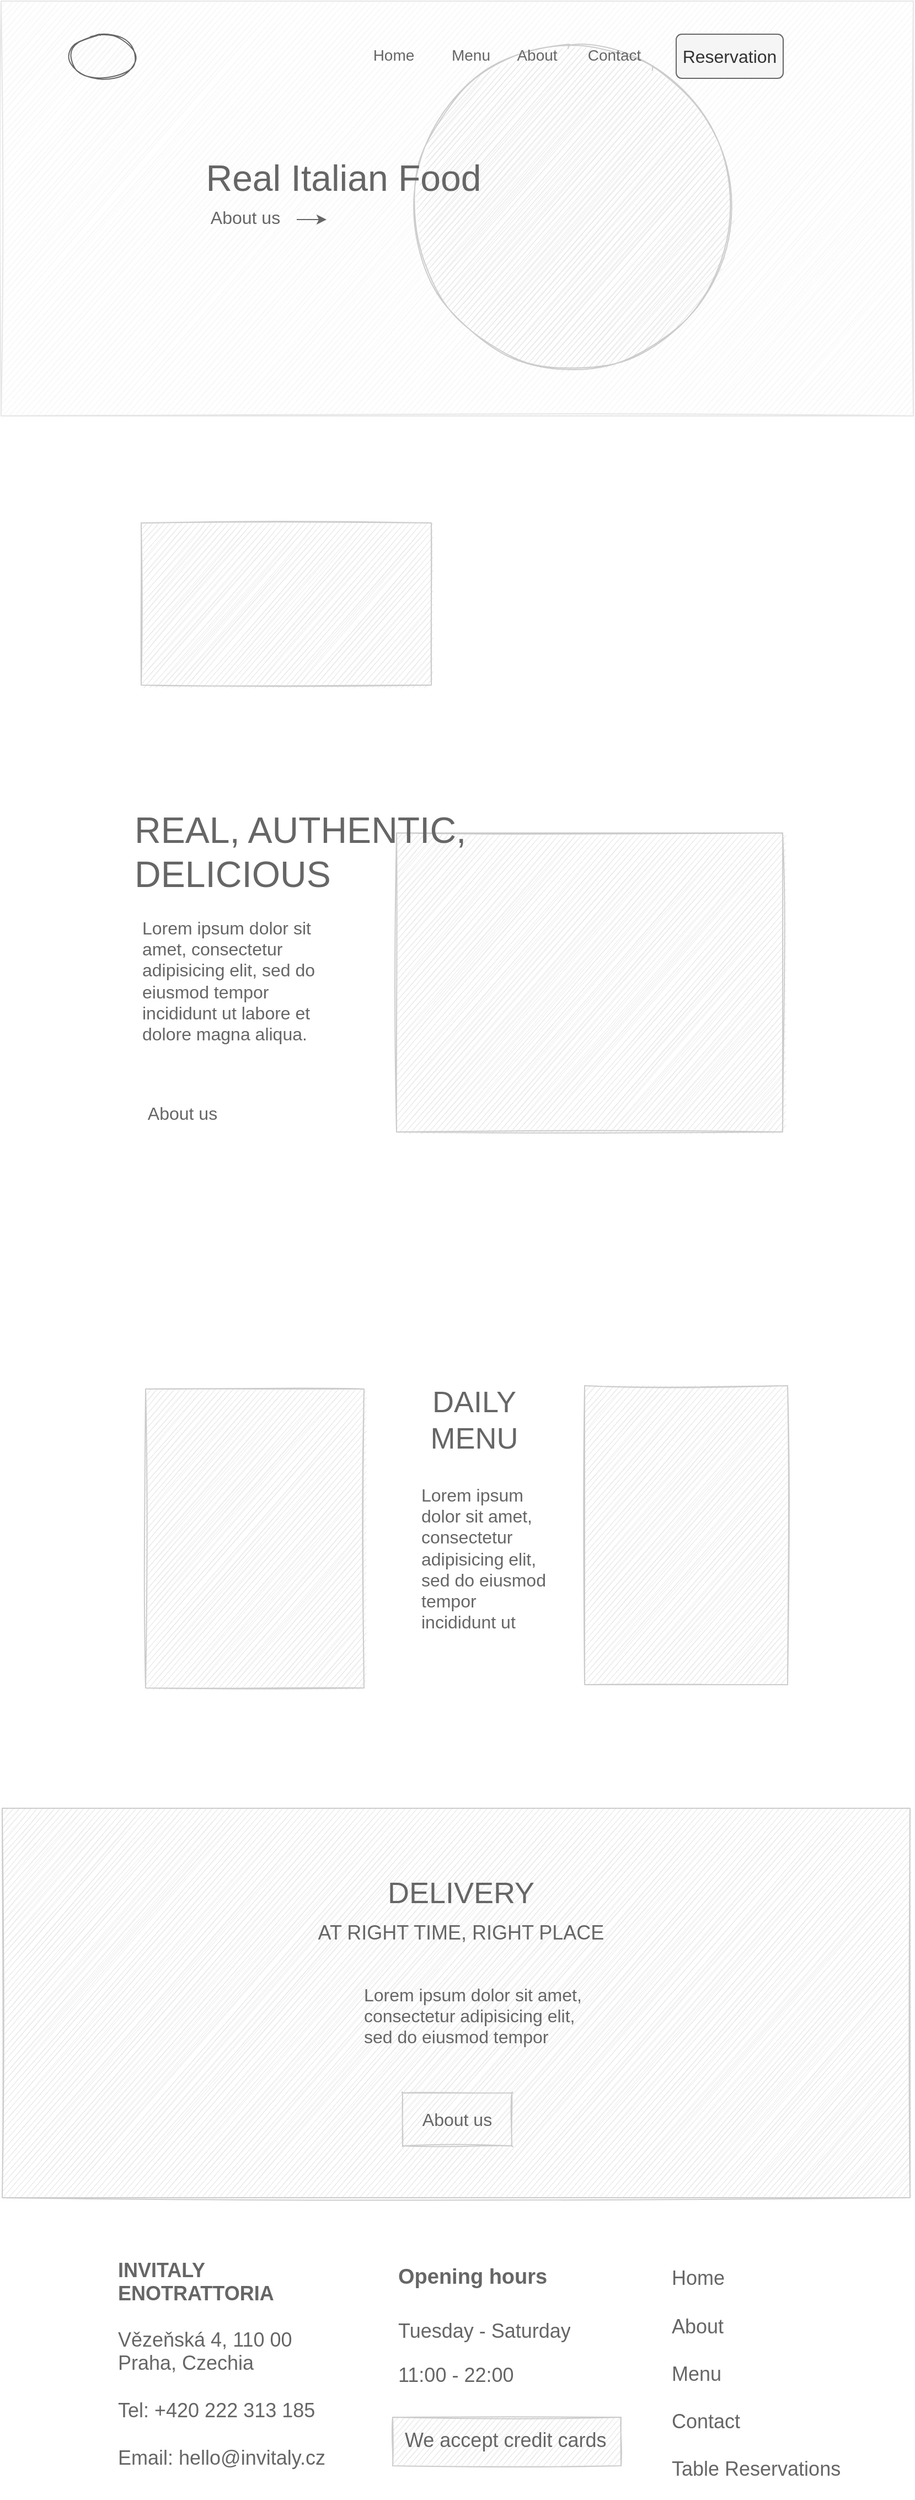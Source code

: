 <mxfile version="16.6.4" type="github">
  <diagram id="Q15n-7uTJWnTs2A8CEmc" name="Page-1">
    <mxGraphModel dx="1414" dy="836" grid="0" gridSize="10" guides="1" tooltips="1" connect="1" arrows="1" fold="1" page="1" pageScale="1" pageWidth="827" pageHeight="1169" math="0" shadow="0">
      <root>
        <mxCell id="0" />
        <mxCell id="1" parent="0" />
        <mxCell id="vj6-JH2qqLqlDhNem0CH-1" value="" style="rounded=0;whiteSpace=wrap;html=1;sketch=1;fillColor=#f5f5f5;fontColor=#333333;strokeColor=#E6E6E6;" vertex="1" parent="1">
          <mxGeometry width="827" height="376" as="geometry" />
        </mxCell>
        <mxCell id="vj6-JH2qqLqlDhNem0CH-2" value="" style="shape=image;html=1;verticalAlign=top;verticalLabelPosition=bottom;labelBackgroundColor=#ffffff;imageAspect=0;aspect=fixed;image=https://cdn4.iconfinder.com/data/icons/ionicons/512/icon-navicon-128.png;sketch=1;strokeColor=#E6E6E6;" vertex="1" parent="1">
          <mxGeometry x="730" y="30" width="33" height="33" as="geometry" />
        </mxCell>
        <mxCell id="vj6-JH2qqLqlDhNem0CH-13" value="" style="ellipse;whiteSpace=wrap;html=1;rounded=0;labelBackgroundColor=none;sketch=1;strokeColor=#CCCCCC;fillColor=#E6E6E6;fontColor=#333333;fillStyle=auto;" vertex="1" parent="1">
          <mxGeometry x="370" y="37" width="296" height="299" as="geometry" />
        </mxCell>
        <mxCell id="vj6-JH2qqLqlDhNem0CH-7" value="" style="group" vertex="1" connectable="0" parent="1">
          <mxGeometry x="316" y="33" width="280" height="30" as="geometry" />
        </mxCell>
        <mxCell id="vj6-JH2qqLqlDhNem0CH-3" value="Home" style="fillColor=none;strokeColor=none;fontSize=14;fontColor=#666666;sketch=1;" vertex="1" parent="vj6-JH2qqLqlDhNem0CH-7">
          <mxGeometry width="80" height="30" as="geometry" />
        </mxCell>
        <mxCell id="vj6-JH2qqLqlDhNem0CH-4" value="Menu" style="fillColor=none;strokeColor=none;fontSize=14;fontColor=#666666;sketch=1;" vertex="1" parent="vj6-JH2qqLqlDhNem0CH-7">
          <mxGeometry x="80" width="60" height="30" as="geometry" />
        </mxCell>
        <mxCell id="vj6-JH2qqLqlDhNem0CH-5" value="About" style="fillColor=none;strokeColor=none;fontSize=14;fontColor=#666666;sketch=1;" vertex="1" parent="vj6-JH2qqLqlDhNem0CH-7">
          <mxGeometry x="140" width="60" height="30" as="geometry" />
        </mxCell>
        <mxCell id="vj6-JH2qqLqlDhNem0CH-6" value="Contact" style="fillColor=none;strokeColor=none;fontSize=14;fontColor=#666666;sketch=1;" vertex="1" parent="vj6-JH2qqLqlDhNem0CH-7">
          <mxGeometry x="200" width="80" height="30" as="geometry" />
        </mxCell>
        <mxCell id="vj6-JH2qqLqlDhNem0CH-11" value="Reservation" style="html=1;shadow=0;dashed=0;shape=mxgraph.bootstrap.rrect;rSize=5;strokeColor=#666666;strokeWidth=1;fillColor=#f5f5f5;fontColor=#333333;whiteSpace=wrap;align=center;verticalAlign=middle;spacingLeft=0;fontStyle=0;fontSize=16;spacing=5;rounded=0;labelBackgroundColor=none;sketch=0;" vertex="1" parent="1">
          <mxGeometry x="612" y="30" width="97" height="40" as="geometry" />
        </mxCell>
        <mxCell id="vj6-JH2qqLqlDhNem0CH-12" value="" style="ellipse;whiteSpace=wrap;html=1;rounded=0;labelBackgroundColor=none;sketch=1;fontColor=#333333;strokeColor=#666666;fillColor=#f5f5f5;" vertex="1" parent="1">
          <mxGeometry x="61" y="30" width="61.5" height="41" as="geometry" />
        </mxCell>
        <mxCell id="vj6-JH2qqLqlDhNem0CH-14" value="Real Italian Food" style="text;html=1;strokeColor=none;fillColor=none;align=center;verticalAlign=middle;whiteSpace=wrap;rounded=0;labelBackgroundColor=none;sketch=1;fontColor=#666666;fontSize=33;" vertex="1" parent="1">
          <mxGeometry x="184" y="143" width="253" height="34" as="geometry" />
        </mxCell>
        <mxCell id="vj6-JH2qqLqlDhNem0CH-15" value="About us" style="text;html=1;strokeColor=none;fillColor=none;align=center;verticalAlign=middle;whiteSpace=wrap;rounded=0;labelBackgroundColor=none;sketch=1;fontSize=16;fontColor=#666666;" vertex="1" parent="1">
          <mxGeometry x="184" y="181" width="75" height="30" as="geometry" />
        </mxCell>
        <mxCell id="vj6-JH2qqLqlDhNem0CH-17" value="" style="endArrow=classic;html=1;rounded=0;fontSize=16;fontColor=#666666;endWidth=5.957;strokeColor=#666666;" edge="1" parent="1">
          <mxGeometry width="50" height="50" relative="1" as="geometry">
            <mxPoint x="268" y="198" as="sourcePoint" />
            <mxPoint x="295" y="198" as="targetPoint" />
          </mxGeometry>
        </mxCell>
        <mxCell id="vj6-JH2qqLqlDhNem0CH-18" value="" style="rounded=0;whiteSpace=wrap;html=1;labelBackgroundColor=none;sketch=1;fillStyle=auto;fontSize=16;fontColor=#666666;strokeColor=#CCCCCC;fillColor=#E6E6E6;" vertex="1" parent="1">
          <mxGeometry x="127" y="473" width="263" height="147" as="geometry" />
        </mxCell>
        <mxCell id="vj6-JH2qqLqlDhNem0CH-19" value="" style="rounded=0;whiteSpace=wrap;html=1;labelBackgroundColor=none;sketch=1;fillStyle=auto;fontSize=16;fontColor=#666666;strokeColor=#CCCCCC;fillColor=#E6E6E6;" vertex="1" parent="1">
          <mxGeometry x="355" y="2190" width="207" height="44" as="geometry" />
        </mxCell>
        <mxCell id="vj6-JH2qqLqlDhNem0CH-21" value="" style="rounded=0;whiteSpace=wrap;html=1;labelBackgroundColor=none;sketch=1;fillStyle=auto;fontSize=16;fontColor=#666666;strokeColor=#CCCCCC;fillColor=#E6E6E6;" vertex="1" parent="1">
          <mxGeometry x="358.5" y="754" width="350" height="271" as="geometry" />
        </mxCell>
        <mxCell id="vj6-JH2qqLqlDhNem0CH-20" value="REAL, AUTHENTIC, DELICIOUS" style="text;html=1;strokeColor=none;fillColor=none;align=left;verticalAlign=middle;whiteSpace=wrap;rounded=0;labelBackgroundColor=none;sketch=1;fontColor=#666666;fontSize=33;" vertex="1" parent="1">
          <mxGeometry x="119" y="715" width="316" height="112" as="geometry" />
        </mxCell>
        <mxCell id="vj6-JH2qqLqlDhNem0CH-22" value="Lorem ipsum dolor sit amet, consectetur adipisicing elit, sed do eiusmod tempor incididunt ut labore et dolore magna aliqua." style="text;strokeColor=none;fillColor=none;spacing=5;spacingTop=-20;overflow=hidden;rounded=0;labelBackgroundColor=none;sketch=1;fillStyle=auto;fontSize=16;fontColor=#666666;whiteSpace=wrap;" vertex="1" parent="1">
          <mxGeometry x="123" y="841" width="190" height="124" as="geometry" />
        </mxCell>
        <mxCell id="vj6-JH2qqLqlDhNem0CH-23" value="About us" style="text;html=1;strokeColor=none;fillColor=none;align=center;verticalAlign=middle;whiteSpace=wrap;rounded=0;labelBackgroundColor=none;sketch=1;fontSize=16;fontColor=#666666;" vertex="1" parent="1">
          <mxGeometry x="126.5" y="993" width="75" height="30" as="geometry" />
        </mxCell>
        <mxCell id="vj6-JH2qqLqlDhNem0CH-24" value="" style="rounded=0;whiteSpace=wrap;html=1;labelBackgroundColor=none;sketch=1;fillStyle=auto;fontSize=16;fontColor=#666666;strokeColor=#CCCCCC;fillColor=#E6E6E6;" vertex="1" parent="1">
          <mxGeometry x="529" y="1255" width="184" height="271" as="geometry" />
        </mxCell>
        <mxCell id="vj6-JH2qqLqlDhNem0CH-25" value="DAILY MENU" style="text;html=1;strokeColor=none;fillColor=none;align=center;verticalAlign=middle;whiteSpace=wrap;rounded=0;labelBackgroundColor=none;sketch=1;fontColor=#666666;fontSize=27;" vertex="1" parent="1">
          <mxGeometry x="385" y="1258" width="88" height="56" as="geometry" />
        </mxCell>
        <mxCell id="vj6-JH2qqLqlDhNem0CH-26" value="" style="rounded=0;whiteSpace=wrap;html=1;labelBackgroundColor=none;sketch=1;fillStyle=auto;fontSize=16;fontColor=#666666;strokeColor=#CCCCCC;fillColor=#E6E6E6;" vertex="1" parent="1">
          <mxGeometry x="131" y="1258" width="198" height="271" as="geometry" />
        </mxCell>
        <mxCell id="vj6-JH2qqLqlDhNem0CH-27" value="Lorem ipsum dolor sit amet, consectetur adipisicing elit, sed do eiusmod tempor incididunt ut labore et dolore magna aliqua." style="text;strokeColor=none;fillColor=none;spacing=5;spacingTop=-20;overflow=hidden;rounded=0;labelBackgroundColor=none;sketch=1;fillStyle=auto;fontSize=16;fontColor=#666666;whiteSpace=wrap;" vertex="1" parent="1">
          <mxGeometry x="376" y="1355" width="123" height="124" as="geometry" />
        </mxCell>
        <mxCell id="vj6-JH2qqLqlDhNem0CH-28" value="" style="rounded=0;whiteSpace=wrap;html=1;labelBackgroundColor=none;sketch=1;fillStyle=auto;fontSize=16;fontColor=#666666;strokeColor=#CCCCCC;fillColor=#E6E6E6;movable=1;resizable=1;rotatable=1;deletable=1;editable=1;connectable=1;" vertex="1" parent="1">
          <mxGeometry x="1" y="1638" width="823" height="353" as="geometry" />
        </mxCell>
        <mxCell id="vj6-JH2qqLqlDhNem0CH-29" value="DELIVERY&lt;br&gt;&lt;font style=&quot;font-size: 18px&quot;&gt;AT RIGHT TIME, RIGHT PLACE&lt;/font&gt;" style="text;html=1;strokeColor=none;fillColor=none;align=center;verticalAlign=middle;whiteSpace=wrap;rounded=0;labelBackgroundColor=none;sketch=1;fontColor=#666666;fontSize=27;" vertex="1" parent="1">
          <mxGeometry x="206.75" y="1699" width="419.5" height="64" as="geometry" />
        </mxCell>
        <mxCell id="vj6-JH2qqLqlDhNem0CH-30" value="Lorem ipsum dolor sit amet, consectetur adipisicing elit, sed do eiusmod tempor incididunt ut labore et dolore magna aliqua." style="text;strokeColor=none;fillColor=none;spacing=5;spacingTop=-20;overflow=hidden;rounded=0;labelBackgroundColor=none;sketch=1;fillStyle=auto;fontSize=16;fontColor=#666666;whiteSpace=wrap;" vertex="1" parent="1">
          <mxGeometry x="323.5" y="1808" width="211" height="50" as="geometry" />
        </mxCell>
        <mxCell id="vj6-JH2qqLqlDhNem0CH-31" value="About us" style="text;html=1;strokeColor=#CCCCCC;fillColor=none;align=center;verticalAlign=middle;whiteSpace=wrap;rounded=1;labelBackgroundColor=none;sketch=1;fontSize=16;fontColor=#666666;spacingLeft=0;spacing=10;arcSize=0;" vertex="1" parent="1">
          <mxGeometry x="364" y="1896" width="99" height="48" as="geometry" />
        </mxCell>
        <mxCell id="vj6-JH2qqLqlDhNem0CH-33" value="Vězeňská 4, 110 00 Praha, Czechia&#xa;&#xa;Tel: +420 222 313 185&#xa;&#xa;Email: hello@invitaly.cz&#xa;" style="text;strokeColor=none;fillColor=none;spacing=5;spacingTop=-20;whiteSpace=wrap;overflow=hidden;rounded=0;labelBackgroundColor=none;sketch=1;fillStyle=auto;fontSize=18;fontColor=#666666;verticalAlign=middle;" vertex="1" parent="1">
          <mxGeometry x="101" y="2124" width="206" height="120" as="geometry" />
        </mxCell>
        <mxCell id="vj6-JH2qqLqlDhNem0CH-34" value="&lt;h1&gt;&lt;font style=&quot;font-size: 19px&quot;&gt;Opening hours&lt;/font&gt;&lt;/h1&gt;&lt;p&gt;Tuesday - Saturday&lt;/p&gt;&lt;p&gt;11:00 - 22:00&lt;/p&gt;" style="text;html=1;strokeColor=none;fillColor=none;spacing=5;spacingTop=-20;whiteSpace=wrap;overflow=hidden;rounded=0;labelBackgroundColor=none;sketch=1;fillStyle=auto;fontSize=18;fontColor=#666666;" vertex="1" parent="1">
          <mxGeometry x="355" y="2021" width="172" height="156" as="geometry" />
        </mxCell>
        <mxCell id="vj6-JH2qqLqlDhNem0CH-35" value="INVITALY ENOTRATTORIA" style="text;strokeColor=none;fillColor=none;spacing=5;spacingTop=-20;whiteSpace=wrap;overflow=hidden;rounded=0;labelBackgroundColor=none;sketch=1;fillStyle=auto;fontSize=18;fontColor=#666666;fontStyle=1;verticalAlign=middle;" vertex="1" parent="1">
          <mxGeometry x="101" y="2061" width="206" height="32" as="geometry" />
        </mxCell>
        <mxCell id="vj6-JH2qqLqlDhNem0CH-37" value="We accept credit cards" style="text;strokeColor=none;fillColor=none;spacing=5;spacingTop=-20;whiteSpace=wrap;overflow=hidden;rounded=0;labelBackgroundColor=none;sketch=1;fillStyle=auto;fontSize=18;fontColor=#666666;verticalAlign=middle;" vertex="1" parent="1">
          <mxGeometry x="361" y="2207" width="206" height="27" as="geometry" />
        </mxCell>
        <mxCell id="vj6-JH2qqLqlDhNem0CH-38" value="Home&#xa;&#xa;About&#xa;&#xa;Menu&#xa;&#xa;Contact&#xa;&#xa;Table Reservations" style="text;strokeColor=none;fillColor=none;spacing=5;spacingTop=-20;whiteSpace=wrap;overflow=hidden;rounded=0;labelBackgroundColor=none;sketch=1;fillStyle=auto;fontSize=18;fontColor=#666666;verticalAlign=middle;" vertex="1" parent="1">
          <mxGeometry x="603" y="2057" width="169" height="207" as="geometry" />
        </mxCell>
      </root>
    </mxGraphModel>
  </diagram>
</mxfile>
